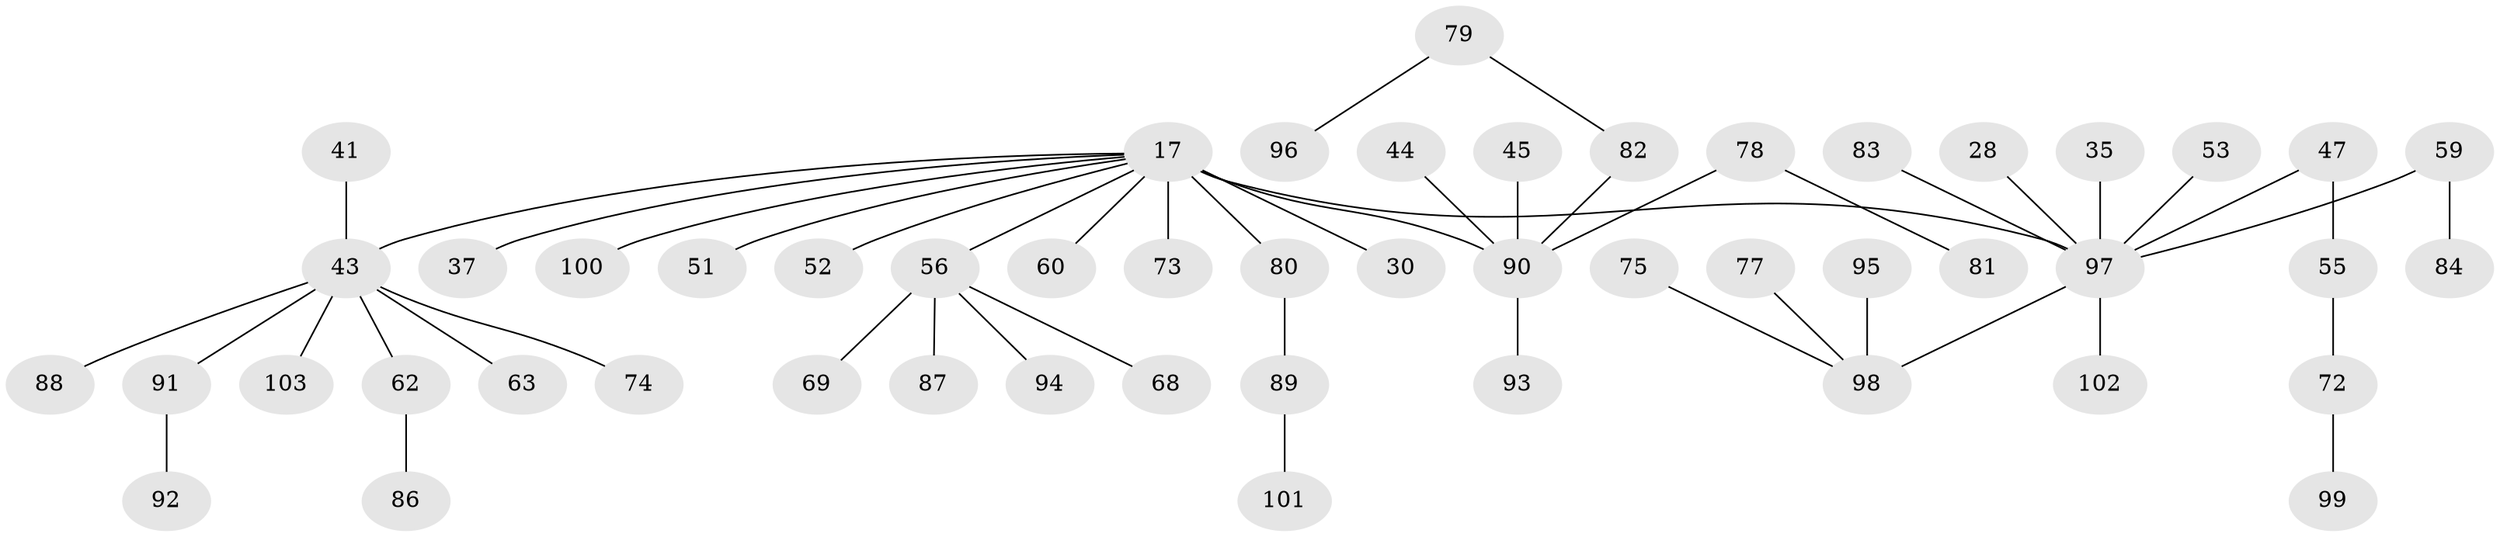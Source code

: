// original degree distribution, {5: 0.04854368932038835, 2: 0.36893203883495146, 3: 0.14563106796116504, 11: 0.009708737864077669, 6: 0.019417475728155338, 1: 0.39805825242718446, 4: 0.009708737864077669}
// Generated by graph-tools (version 1.1) at 2025/42/03/09/25 04:42:08]
// undirected, 51 vertices, 50 edges
graph export_dot {
graph [start="1"]
  node [color=gray90,style=filled];
  17 [super="+10+1"];
  28;
  30;
  35;
  37;
  41 [super="+40"];
  43 [super="+5+13+27"];
  44;
  45;
  47;
  51;
  52;
  53;
  55;
  56 [super="+18+29+25"];
  59 [super="+31"];
  60;
  62;
  63;
  68;
  69;
  72;
  73;
  74;
  75;
  77;
  78;
  79;
  80;
  81;
  82 [super="+64"];
  83;
  84;
  86;
  87;
  88 [super="+8+34"];
  89;
  90 [super="+70+85+65+76+39"];
  91;
  92;
  93;
  94;
  95;
  96;
  97 [super="+49+66"];
  98 [super="+61+71"];
  99;
  100;
  101;
  102;
  103;
  17 -- 37;
  17 -- 100;
  17 -- 73;
  17 -- 51;
  17 -- 52;
  17 -- 60;
  17 -- 80;
  17 -- 30;
  17 -- 43;
  17 -- 56;
  17 -- 97 [weight=2];
  17 -- 90 [weight=4];
  28 -- 97;
  35 -- 97;
  41 -- 43;
  43 -- 62;
  43 -- 63;
  43 -- 103;
  43 -- 74;
  43 -- 88;
  43 -- 91;
  44 -- 90;
  45 -- 90;
  47 -- 55;
  47 -- 97;
  53 -- 97;
  55 -- 72;
  56 -- 94;
  56 -- 69;
  56 -- 87;
  56 -- 68;
  59 -- 84;
  59 -- 97;
  62 -- 86;
  72 -- 99;
  75 -- 98;
  77 -- 98;
  78 -- 81;
  78 -- 90;
  79 -- 96;
  79 -- 82;
  80 -- 89;
  82 -- 90;
  83 -- 97;
  89 -- 101;
  90 -- 93;
  91 -- 92;
  95 -- 98;
  97 -- 102;
  97 -- 98 [weight=2];
}
